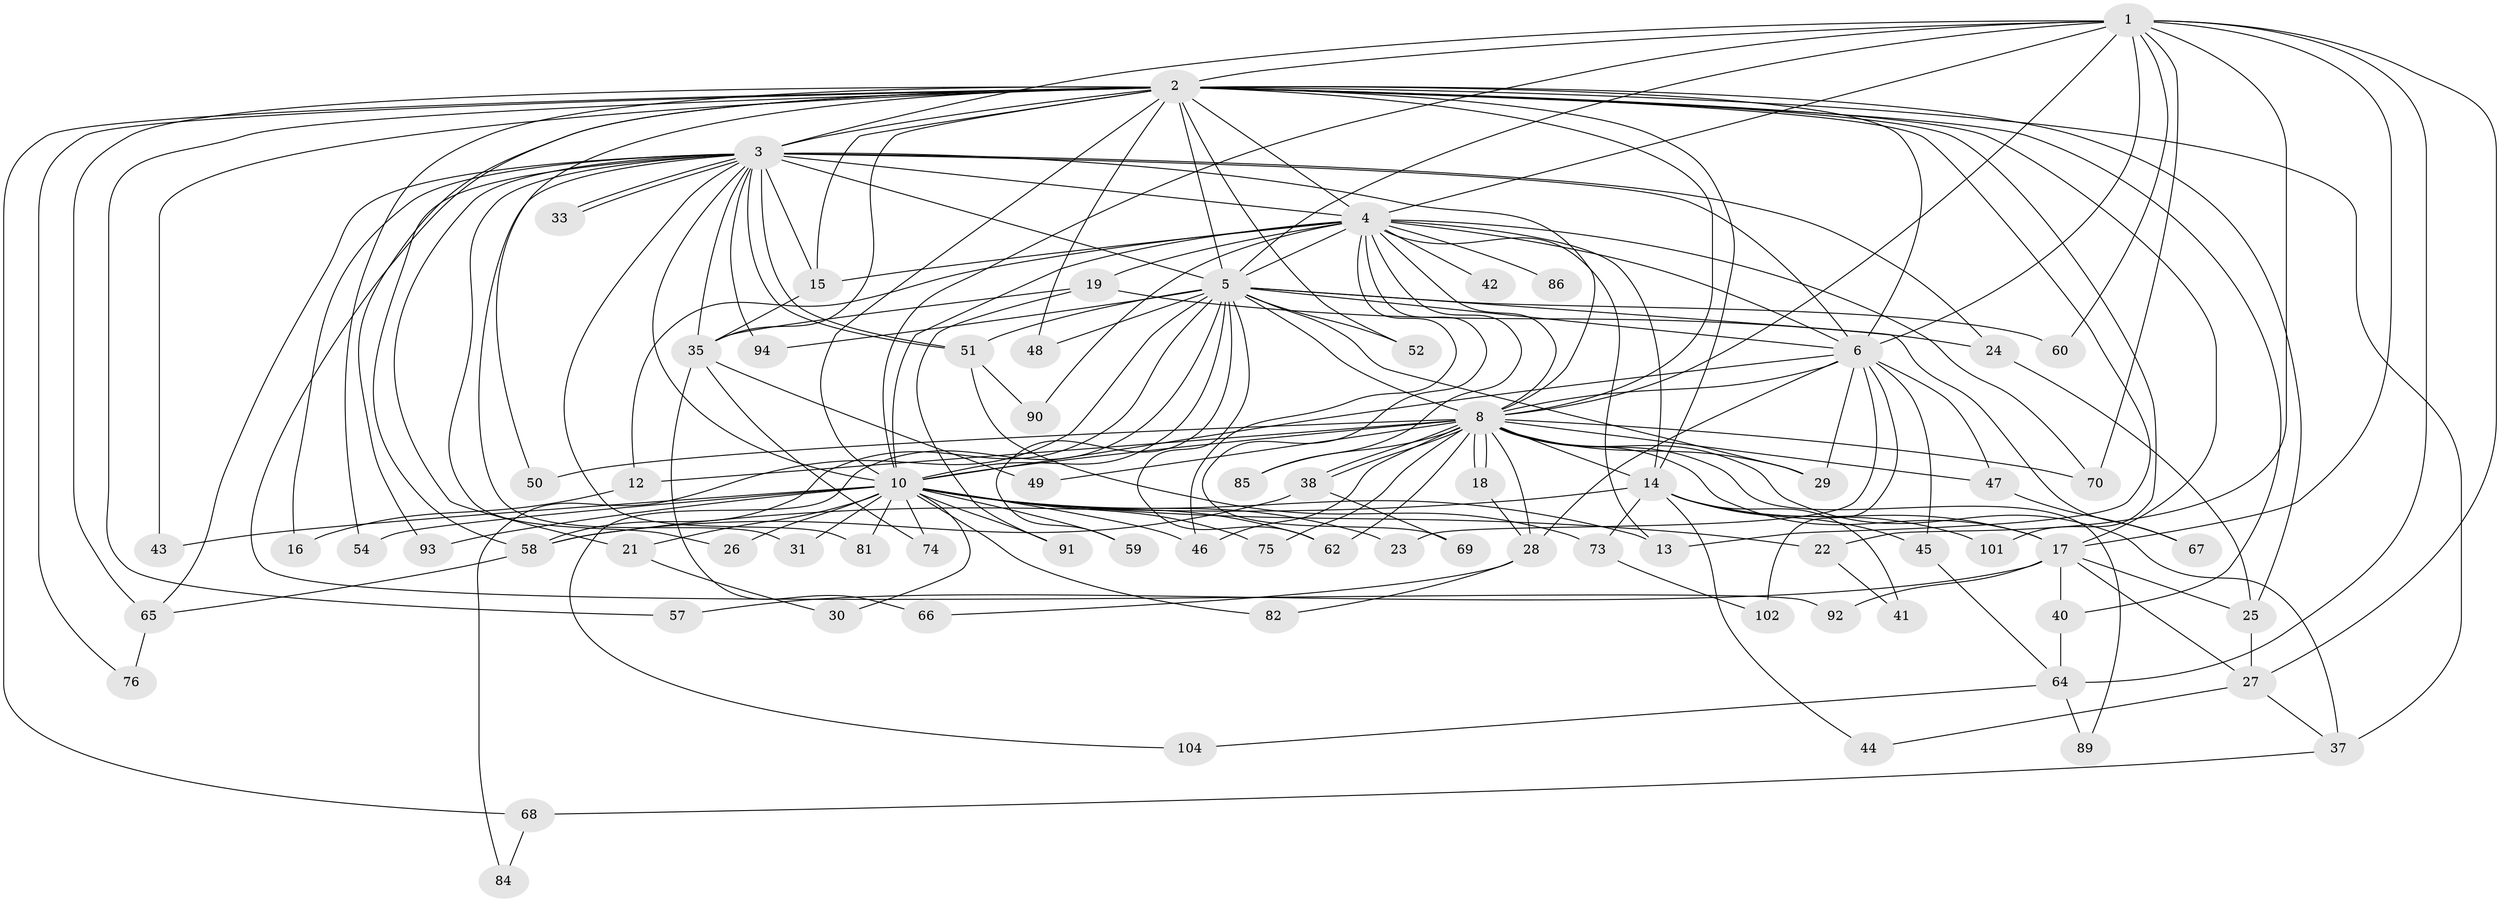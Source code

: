 // Generated by graph-tools (version 1.1) at 2025/23/03/03/25 07:23:47]
// undirected, 75 vertices, 179 edges
graph export_dot {
graph [start="1"]
  node [color=gray90,style=filled];
  1 [super="+103"];
  2 [super="+9"];
  3 [super="+11"];
  4 [super="+7"];
  5 [super="+96"];
  6 [super="+53"];
  8 [super="+72"];
  10 [super="+97"];
  12;
  13 [super="+34"];
  14 [super="+39"];
  15 [super="+80"];
  16;
  17 [super="+20"];
  18 [super="+83"];
  19 [super="+100"];
  21;
  22;
  23;
  24;
  25 [super="+99"];
  26;
  27 [super="+32"];
  28 [super="+55"];
  29 [super="+56"];
  30;
  31;
  33;
  35 [super="+36"];
  37 [super="+63"];
  38 [super="+61"];
  40;
  41;
  42;
  43;
  44;
  45;
  46 [super="+98"];
  47;
  48;
  49;
  50 [super="+77"];
  51 [super="+71"];
  52;
  54;
  57;
  58 [super="+87"];
  59;
  60;
  62 [super="+78"];
  64 [super="+79"];
  65 [super="+95"];
  66;
  67;
  68;
  69;
  70 [super="+88"];
  73;
  74;
  75;
  76;
  81;
  82;
  84;
  85;
  86;
  89;
  90;
  91;
  92;
  93;
  94;
  101;
  102;
  104;
  1 -- 2 [weight=2];
  1 -- 3;
  1 -- 4 [weight=2];
  1 -- 5;
  1 -- 6;
  1 -- 8;
  1 -- 10;
  1 -- 17 [weight=2];
  1 -- 22;
  1 -- 27;
  1 -- 60;
  1 -- 64;
  1 -- 70;
  2 -- 3 [weight=3];
  2 -- 4 [weight=4];
  2 -- 5 [weight=2];
  2 -- 6 [weight=2];
  2 -- 8 [weight=2];
  2 -- 10 [weight=2];
  2 -- 13;
  2 -- 14;
  2 -- 17;
  2 -- 43;
  2 -- 52;
  2 -- 57;
  2 -- 76;
  2 -- 92;
  2 -- 93;
  2 -- 65;
  2 -- 68;
  2 -- 15;
  2 -- 25;
  2 -- 101;
  2 -- 40;
  2 -- 48;
  2 -- 50 [weight=2];
  2 -- 54;
  2 -- 35;
  2 -- 37;
  3 -- 4 [weight=2];
  3 -- 5;
  3 -- 6;
  3 -- 8;
  3 -- 10;
  3 -- 15;
  3 -- 16;
  3 -- 21;
  3 -- 24;
  3 -- 26;
  3 -- 31;
  3 -- 33;
  3 -- 33;
  3 -- 35;
  3 -- 51;
  3 -- 51;
  3 -- 58;
  3 -- 94;
  3 -- 81;
  3 -- 65;
  4 -- 5 [weight=3];
  4 -- 6 [weight=2];
  4 -- 8 [weight=2];
  4 -- 10 [weight=3];
  4 -- 12;
  4 -- 13;
  4 -- 14;
  4 -- 42 [weight=2];
  4 -- 46;
  4 -- 85;
  4 -- 86 [weight=2];
  4 -- 69;
  4 -- 19;
  4 -- 90;
  4 -- 15;
  4 -- 70;
  5 -- 6;
  5 -- 8;
  5 -- 10;
  5 -- 48;
  5 -- 52;
  5 -- 59;
  5 -- 60;
  5 -- 62;
  5 -- 67;
  5 -- 84;
  5 -- 94;
  5 -- 104;
  5 -- 51;
  5 -- 58;
  5 -- 29;
  6 -- 8;
  6 -- 10;
  6 -- 23;
  6 -- 28;
  6 -- 29 [weight=2];
  6 -- 45;
  6 -- 47;
  6 -- 102;
  8 -- 10;
  8 -- 12;
  8 -- 18;
  8 -- 18;
  8 -- 29;
  8 -- 37;
  8 -- 38;
  8 -- 38;
  8 -- 47;
  8 -- 49;
  8 -- 50;
  8 -- 70;
  8 -- 75;
  8 -- 85;
  8 -- 89;
  8 -- 14;
  8 -- 62;
  8 -- 17;
  8 -- 28;
  8 -- 46;
  10 -- 21;
  10 -- 22;
  10 -- 23;
  10 -- 26;
  10 -- 30;
  10 -- 31;
  10 -- 43;
  10 -- 46;
  10 -- 54;
  10 -- 59;
  10 -- 62;
  10 -- 74;
  10 -- 75;
  10 -- 81;
  10 -- 82;
  10 -- 91;
  10 -- 93;
  10 -- 13;
  12 -- 16;
  14 -- 45;
  14 -- 17;
  14 -- 101;
  14 -- 73;
  14 -- 58;
  14 -- 44;
  14 -- 41;
  15 -- 35;
  17 -- 25;
  17 -- 40;
  17 -- 57;
  17 -- 27;
  17 -- 92;
  18 -- 28 [weight=2];
  19 -- 24;
  19 -- 91;
  19 -- 35;
  21 -- 30;
  22 -- 41;
  24 -- 25;
  25 -- 27;
  27 -- 37;
  27 -- 44;
  28 -- 66;
  28 -- 82;
  35 -- 49;
  35 -- 66;
  35 -- 74;
  37 -- 68;
  38 -- 69;
  38 -- 58;
  40 -- 64;
  45 -- 64;
  47 -- 67;
  51 -- 73;
  51 -- 90;
  58 -- 65;
  64 -- 89;
  64 -- 104;
  65 -- 76;
  68 -- 84;
  73 -- 102;
}
